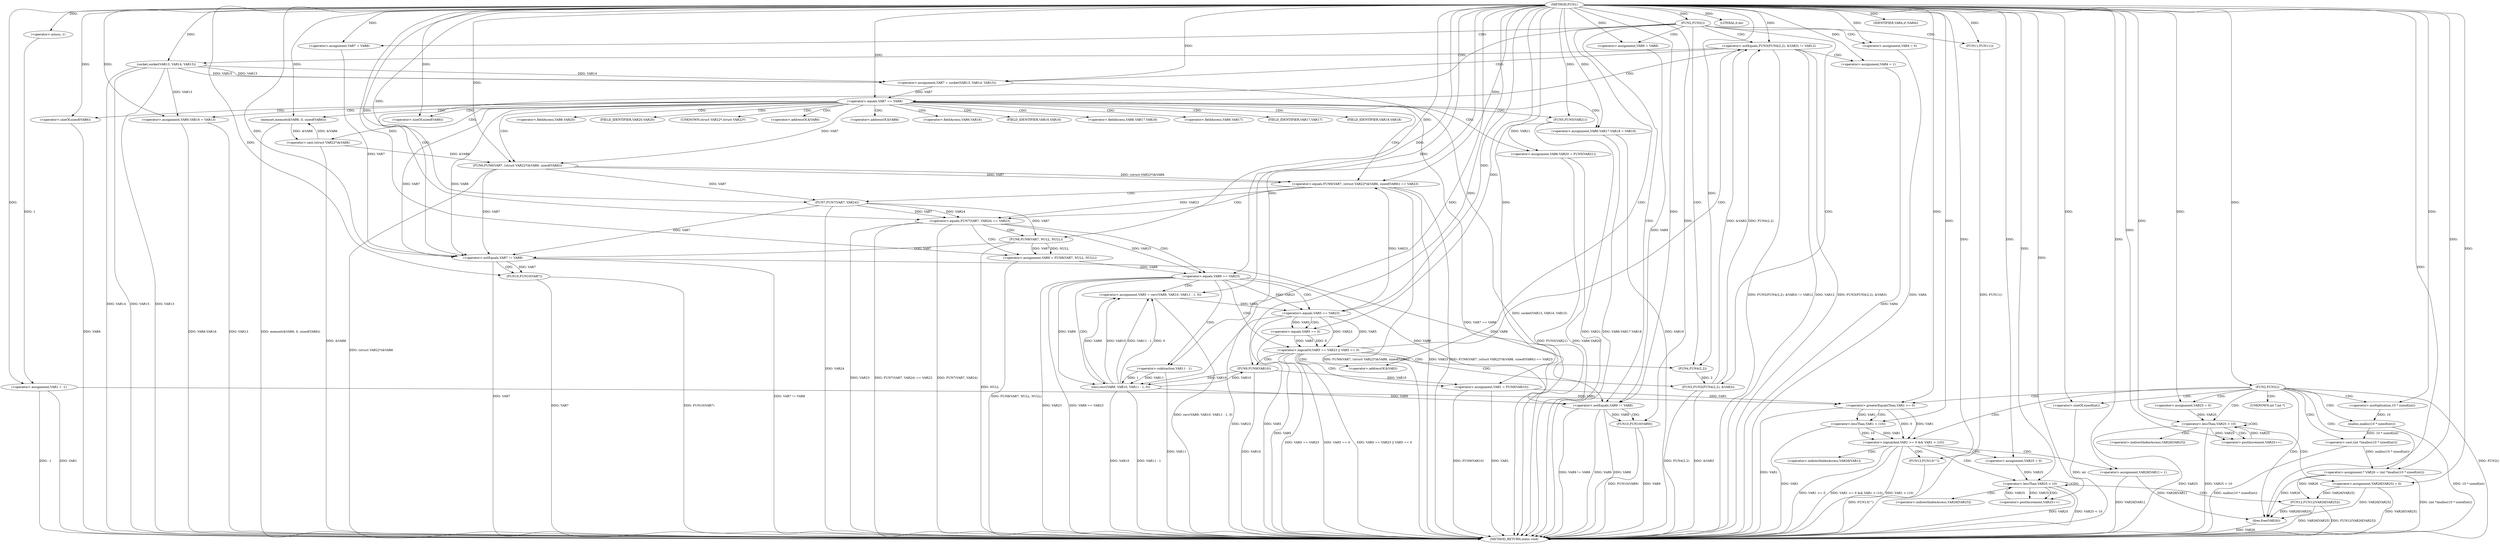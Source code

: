 digraph FUN1 {  
"1000100" [label = "(METHOD,FUN1)" ]
"1000318" [label = "(METHOD_RETURN,static void)" ]
"1000103" [label = "(<operator>.assignment,VAR1 = -1)" ]
"1000105" [label = "(<operator>.minus,-1)" ]
"1000108" [label = "(FUN2,FUN2())" ]
"1000113" [label = "(<operator>.assignment,VAR4 = 0)" ]
"1000119" [label = "(<operator>.assignment,VAR7 = VAR8)" ]
"1000123" [label = "(<operator>.assignment,VAR9 = VAR8)" ]
"1000130" [label = "(<operator>.notEquals,FUN3(FUN4(2,2), &VAR3) != VAR12)" ]
"1000131" [label = "(FUN3,FUN3(FUN4(2,2), &VAR3))" ]
"1000132" [label = "(FUN4,FUN4(2,2))" ]
"1000140" [label = "(<operator>.assignment,VAR4 = 1)" ]
"1000143" [label = "(<operator>.assignment,VAR7 = socket(VAR13, VAR14, VAR15))" ]
"1000145" [label = "(socket,socket(VAR13, VAR14, VAR15))" ]
"1000150" [label = "(<operator>.equals,VAR7 == VAR8)" ]
"1000155" [label = "(memset,memset(&VAR6, 0, sizeof(VAR6)))" ]
"1000159" [label = "(<operator>.sizeOf,sizeof(VAR6))" ]
"1000161" [label = "(<operator>.assignment,VAR6.VAR16 = VAR13)" ]
"1000166" [label = "(<operator>.assignment,VAR6.VAR17.VAR18 = VAR19)" ]
"1000173" [label = "(<operator>.assignment,VAR6.VAR20 = FUN5(VAR21))" ]
"1000177" [label = "(FUN5,FUN5(VAR21))" ]
"1000180" [label = "(<operator>.equals,FUN6(VAR7, (struct VAR22*)&VAR6, sizeof(VAR6)) == VAR23)" ]
"1000181" [label = "(FUN6,FUN6(VAR7, (struct VAR22*)&VAR6, sizeof(VAR6)))" ]
"1000183" [label = "(<operator>.cast,(struct VAR22*)&VAR6)" ]
"1000187" [label = "(<operator>.sizeOf,sizeof(VAR6))" ]
"1000193" [label = "(<operator>.equals,FUN7(VAR7, VAR24) == VAR23)" ]
"1000194" [label = "(FUN7,FUN7(VAR7, VAR24))" ]
"1000200" [label = "(<operator>.assignment,VAR9 = FUN8(VAR7, NULL, NULL))" ]
"1000202" [label = "(FUN8,FUN8(VAR7, NULL, NULL))" ]
"1000207" [label = "(<operator>.equals,VAR9 == VAR23)" ]
"1000212" [label = "(<operator>.assignment,VAR5 = recv(VAR9, VAR10, VAR11 - 1, 0))" ]
"1000214" [label = "(recv,recv(VAR9, VAR10, VAR11 - 1, 0))" ]
"1000217" [label = "(<operator>.subtraction,VAR11 - 1)" ]
"1000222" [label = "(<operator>.logicalOr,VAR5 == VAR23 || VAR5 == 0)" ]
"1000223" [label = "(<operator>.equals,VAR5 == VAR23)" ]
"1000226" [label = "(<operator>.equals,VAR5 == 0)" ]
"1000231" [label = "(<operator>.assignment,VAR1 = FUN9(VAR10))" ]
"1000233" [label = "(FUN9,FUN9(VAR10))" ]
"1000235" [label = "(LITERAL,0,do)" ]
"1000237" [label = "(<operator>.notEquals,VAR7 != VAR8)" ]
"1000241" [label = "(FUN10,FUN10(VAR7))" ]
"1000244" [label = "(<operator>.notEquals,VAR9 != VAR8)" ]
"1000248" [label = "(FUN10,FUN10(VAR9))" ]
"1000251" [label = "(IDENTIFIER,VAR4,if (VAR4))" ]
"1000253" [label = "(FUN11,FUN11())" ]
"1000255" [label = "(FUN2,FUN2())" ]
"1000260" [label = "(<operator>.assignment,* VAR26 = (int *)malloc(10 * sizeof(int)))" ]
"1000262" [label = "(<operator>.cast,(int *)malloc(10 * sizeof(int)))" ]
"1000264" [label = "(malloc,malloc(10 * sizeof(int)))" ]
"1000265" [label = "(<operator>.multiplication,10 * sizeof(int))" ]
"1000267" [label = "(<operator>.sizeOf,sizeof(int))" ]
"1000270" [label = "(<operator>.assignment,VAR25 = 0)" ]
"1000273" [label = "(<operator>.lessThan,VAR25 < 10)" ]
"1000276" [label = "(<operator>.postIncrement,VAR25++)" ]
"1000279" [label = "(<operator>.assignment,VAR26[VAR25] = 0)" ]
"1000285" [label = "(<operator>.logicalAnd,VAR1 >= 0 && VAR1 < (10))" ]
"1000286" [label = "(<operator>.greaterEqualsThan,VAR1 >= 0)" ]
"1000289" [label = "(<operator>.lessThan,VAR1 < (10))" ]
"1000293" [label = "(<operator>.assignment,VAR26[VAR1] = 1)" ]
"1000299" [label = "(<operator>.assignment,VAR25 = 0)" ]
"1000302" [label = "(<operator>.lessThan,VAR25 < 10)" ]
"1000305" [label = "(<operator>.postIncrement,VAR25++)" ]
"1000308" [label = "(FUN12,FUN12(VAR26[VAR25]))" ]
"1000314" [label = "(FUN13,FUN13(\"\"))" ]
"1000316" [label = "(free,free(VAR26))" ]
"1000135" [label = "(<operator>.addressOf,&VAR3)" ]
"1000156" [label = "(<operator>.addressOf,&VAR6)" ]
"1000162" [label = "(<operator>.fieldAccess,VAR6.VAR16)" ]
"1000164" [label = "(FIELD_IDENTIFIER,VAR16,VAR16)" ]
"1000167" [label = "(<operator>.fieldAccess,VAR6.VAR17.VAR18)" ]
"1000168" [label = "(<operator>.fieldAccess,VAR6.VAR17)" ]
"1000170" [label = "(FIELD_IDENTIFIER,VAR17,VAR17)" ]
"1000171" [label = "(FIELD_IDENTIFIER,VAR18,VAR18)" ]
"1000174" [label = "(<operator>.fieldAccess,VAR6.VAR20)" ]
"1000176" [label = "(FIELD_IDENTIFIER,VAR20,VAR20)" ]
"1000184" [label = "(UNKNOWN,struct VAR22*,struct VAR22*)" ]
"1000185" [label = "(<operator>.addressOf,&VAR6)" ]
"1000263" [label = "(UNKNOWN,int *,int *)" ]
"1000280" [label = "(<operator>.indirectIndexAccess,VAR26[VAR25])" ]
"1000294" [label = "(<operator>.indirectIndexAccess,VAR26[VAR1])" ]
"1000309" [label = "(<operator>.indirectIndexAccess,VAR26[VAR25])" ]
  "1000183" -> "1000318"  [ label = "DDG: &VAR6"] 
  "1000180" -> "1000318"  [ label = "DDG: FUN6(VAR7, (struct VAR22*)&VAR6, sizeof(VAR6))"] 
  "1000207" -> "1000318"  [ label = "DDG: VAR9 == VAR23"] 
  "1000248" -> "1000318"  [ label = "DDG: FUN10(VAR9)"] 
  "1000187" -> "1000318"  [ label = "DDG: VAR6"] 
  "1000177" -> "1000318"  [ label = "DDG: VAR21"] 
  "1000130" -> "1000318"  [ label = "DDG: FUN3(FUN4(2,2), &VAR3) != VAR12"] 
  "1000285" -> "1000318"  [ label = "DDG: VAR1 >= 0"] 
  "1000308" -> "1000318"  [ label = "DDG: VAR26[VAR25]"] 
  "1000166" -> "1000318"  [ label = "DDG: VAR19"] 
  "1000223" -> "1000318"  [ label = "DDG: VAR23"] 
  "1000193" -> "1000318"  [ label = "DDG: FUN7(VAR7, VAR24)"] 
  "1000226" -> "1000318"  [ label = "DDG: VAR5"] 
  "1000222" -> "1000318"  [ label = "DDG: VAR5 == VAR23"] 
  "1000237" -> "1000318"  [ label = "DDG: VAR7 != VAR8"] 
  "1000207" -> "1000318"  [ label = "DDG: VAR23"] 
  "1000285" -> "1000318"  [ label = "DDG: VAR1 >= 0 && VAR1 < (10)"] 
  "1000293" -> "1000318"  [ label = "DDG: VAR26[VAR1]"] 
  "1000231" -> "1000318"  [ label = "DDG: FUN9(VAR10)"] 
  "1000253" -> "1000318"  [ label = "DDG: FUN11()"] 
  "1000289" -> "1000318"  [ label = "DDG: VAR1"] 
  "1000279" -> "1000318"  [ label = "DDG: VAR26[VAR25]"] 
  "1000214" -> "1000318"  [ label = "DDG: VAR10"] 
  "1000286" -> "1000318"  [ label = "DDG: VAR1"] 
  "1000255" -> "1000318"  [ label = "DDG: FUN2()"] 
  "1000103" -> "1000318"  [ label = "DDG: VAR1"] 
  "1000302" -> "1000318"  [ label = "DDG: VAR25"] 
  "1000222" -> "1000318"  [ label = "DDG: VAR5 == 0"] 
  "1000103" -> "1000318"  [ label = "DDG: -1"] 
  "1000214" -> "1000318"  [ label = "DDG: VAR11 - 1"] 
  "1000212" -> "1000318"  [ label = "DDG: recv(VAR9, VAR10, VAR11 - 1, 0)"] 
  "1000180" -> "1000318"  [ label = "DDG: VAR23"] 
  "1000237" -> "1000318"  [ label = "DDG: VAR7"] 
  "1000113" -> "1000318"  [ label = "DDG: VAR4"] 
  "1000131" -> "1000318"  [ label = "DDG: FUN4(2,2)"] 
  "1000140" -> "1000318"  [ label = "DDG: VAR4"] 
  "1000264" -> "1000318"  [ label = "DDG: 10 * sizeof(int)"] 
  "1000267" -> "1000318"  [ label = "DDG: int"] 
  "1000155" -> "1000318"  [ label = "DDG: memset(&VAR6, 0, sizeof(VAR6))"] 
  "1000166" -> "1000318"  [ label = "DDG: VAR6.VAR17.VAR18"] 
  "1000285" -> "1000318"  [ label = "DDG: VAR1 < (10)"] 
  "1000273" -> "1000318"  [ label = "DDG: VAR25"] 
  "1000180" -> "1000318"  [ label = "DDG: FUN6(VAR7, (struct VAR22*)&VAR6, sizeof(VAR6)) == VAR23"] 
  "1000262" -> "1000318"  [ label = "DDG: malloc(10 * sizeof(int))"] 
  "1000217" -> "1000318"  [ label = "DDG: VAR11"] 
  "1000222" -> "1000318"  [ label = "DDG: VAR5 == VAR23 || VAR5 == 0"] 
  "1000145" -> "1000318"  [ label = "DDG: VAR15"] 
  "1000302" -> "1000318"  [ label = "DDG: VAR25 < 10"] 
  "1000260" -> "1000318"  [ label = "DDG: (int *)malloc(10 * sizeof(int))"] 
  "1000193" -> "1000318"  [ label = "DDG: VAR23"] 
  "1000273" -> "1000318"  [ label = "DDG: VAR25 < 10"] 
  "1000231" -> "1000318"  [ label = "DDG: VAR1"] 
  "1000131" -> "1000318"  [ label = "DDG: &VAR3"] 
  "1000193" -> "1000318"  [ label = "DDG: FUN7(VAR7, VAR24) == VAR23"] 
  "1000233" -> "1000318"  [ label = "DDG: VAR10"] 
  "1000241" -> "1000318"  [ label = "DDG: VAR7"] 
  "1000143" -> "1000318"  [ label = "DDG: socket(VAR13, VAR14, VAR15)"] 
  "1000173" -> "1000318"  [ label = "DDG: FUN5(VAR21)"] 
  "1000244" -> "1000318"  [ label = "DDG: VAR9 != VAR8"] 
  "1000150" -> "1000318"  [ label = "DDG: VAR7 == VAR8"] 
  "1000202" -> "1000318"  [ label = "DDG: NULL"] 
  "1000244" -> "1000318"  [ label = "DDG: VAR9"] 
  "1000308" -> "1000318"  [ label = "DDG: FUN12(VAR26[VAR25])"] 
  "1000194" -> "1000318"  [ label = "DDG: VAR24"] 
  "1000161" -> "1000318"  [ label = "DDG: VAR6.VAR16"] 
  "1000244" -> "1000318"  [ label = "DDG: VAR8"] 
  "1000314" -> "1000318"  [ label = "DDG: FUN13(\"\")"] 
  "1000145" -> "1000318"  [ label = "DDG: VAR13"] 
  "1000241" -> "1000318"  [ label = "DDG: FUN10(VAR7)"] 
  "1000145" -> "1000318"  [ label = "DDG: VAR14"] 
  "1000181" -> "1000318"  [ label = "DDG: (struct VAR22*)&VAR6"] 
  "1000173" -> "1000318"  [ label = "DDG: VAR6.VAR20"] 
  "1000130" -> "1000318"  [ label = "DDG: VAR12"] 
  "1000248" -> "1000318"  [ label = "DDG: VAR9"] 
  "1000223" -> "1000318"  [ label = "DDG: VAR5"] 
  "1000316" -> "1000318"  [ label = "DDG: VAR26"] 
  "1000161" -> "1000318"  [ label = "DDG: VAR13"] 
  "1000130" -> "1000318"  [ label = "DDG: FUN3(FUN4(2,2), &VAR3)"] 
  "1000200" -> "1000318"  [ label = "DDG: FUN8(VAR7, NULL, NULL)"] 
  "1000105" -> "1000103"  [ label = "DDG: 1"] 
  "1000100" -> "1000103"  [ label = "DDG: "] 
  "1000100" -> "1000105"  [ label = "DDG: "] 
  "1000100" -> "1000108"  [ label = "DDG: "] 
  "1000100" -> "1000113"  [ label = "DDG: "] 
  "1000100" -> "1000119"  [ label = "DDG: "] 
  "1000100" -> "1000123"  [ label = "DDG: "] 
  "1000131" -> "1000130"  [ label = "DDG: FUN4(2,2)"] 
  "1000131" -> "1000130"  [ label = "DDG: &VAR3"] 
  "1000132" -> "1000131"  [ label = "DDG: 2"] 
  "1000100" -> "1000132"  [ label = "DDG: "] 
  "1000100" -> "1000130"  [ label = "DDG: "] 
  "1000100" -> "1000140"  [ label = "DDG: "] 
  "1000145" -> "1000143"  [ label = "DDG: VAR13"] 
  "1000145" -> "1000143"  [ label = "DDG: VAR14"] 
  "1000145" -> "1000143"  [ label = "DDG: VAR15"] 
  "1000100" -> "1000143"  [ label = "DDG: "] 
  "1000100" -> "1000145"  [ label = "DDG: "] 
  "1000143" -> "1000150"  [ label = "DDG: VAR7"] 
  "1000100" -> "1000150"  [ label = "DDG: "] 
  "1000183" -> "1000155"  [ label = "DDG: &VAR6"] 
  "1000100" -> "1000155"  [ label = "DDG: "] 
  "1000100" -> "1000159"  [ label = "DDG: "] 
  "1000145" -> "1000161"  [ label = "DDG: VAR13"] 
  "1000100" -> "1000161"  [ label = "DDG: "] 
  "1000100" -> "1000166"  [ label = "DDG: "] 
  "1000177" -> "1000173"  [ label = "DDG: VAR21"] 
  "1000100" -> "1000177"  [ label = "DDG: "] 
  "1000181" -> "1000180"  [ label = "DDG: VAR7"] 
  "1000181" -> "1000180"  [ label = "DDG: (struct VAR22*)&VAR6"] 
  "1000150" -> "1000181"  [ label = "DDG: VAR7"] 
  "1000100" -> "1000181"  [ label = "DDG: "] 
  "1000183" -> "1000181"  [ label = "DDG: &VAR6"] 
  "1000155" -> "1000183"  [ label = "DDG: &VAR6"] 
  "1000100" -> "1000187"  [ label = "DDG: "] 
  "1000223" -> "1000180"  [ label = "DDG: VAR23"] 
  "1000100" -> "1000180"  [ label = "DDG: "] 
  "1000194" -> "1000193"  [ label = "DDG: VAR7"] 
  "1000194" -> "1000193"  [ label = "DDG: VAR24"] 
  "1000181" -> "1000194"  [ label = "DDG: VAR7"] 
  "1000100" -> "1000194"  [ label = "DDG: "] 
  "1000180" -> "1000193"  [ label = "DDG: VAR23"] 
  "1000100" -> "1000193"  [ label = "DDG: "] 
  "1000202" -> "1000200"  [ label = "DDG: VAR7"] 
  "1000202" -> "1000200"  [ label = "DDG: NULL"] 
  "1000100" -> "1000200"  [ label = "DDG: "] 
  "1000194" -> "1000202"  [ label = "DDG: VAR7"] 
  "1000100" -> "1000202"  [ label = "DDG: "] 
  "1000200" -> "1000207"  [ label = "DDG: VAR9"] 
  "1000100" -> "1000207"  [ label = "DDG: "] 
  "1000193" -> "1000207"  [ label = "DDG: VAR23"] 
  "1000214" -> "1000212"  [ label = "DDG: VAR9"] 
  "1000214" -> "1000212"  [ label = "DDG: VAR10"] 
  "1000214" -> "1000212"  [ label = "DDG: VAR11 - 1"] 
  "1000214" -> "1000212"  [ label = "DDG: 0"] 
  "1000100" -> "1000212"  [ label = "DDG: "] 
  "1000207" -> "1000214"  [ label = "DDG: VAR9"] 
  "1000100" -> "1000214"  [ label = "DDG: "] 
  "1000233" -> "1000214"  [ label = "DDG: VAR10"] 
  "1000217" -> "1000214"  [ label = "DDG: VAR11"] 
  "1000217" -> "1000214"  [ label = "DDG: 1"] 
  "1000100" -> "1000217"  [ label = "DDG: "] 
  "1000223" -> "1000222"  [ label = "DDG: VAR5"] 
  "1000223" -> "1000222"  [ label = "DDG: VAR23"] 
  "1000212" -> "1000223"  [ label = "DDG: VAR5"] 
  "1000100" -> "1000223"  [ label = "DDG: "] 
  "1000207" -> "1000223"  [ label = "DDG: VAR23"] 
  "1000226" -> "1000222"  [ label = "DDG: VAR5"] 
  "1000226" -> "1000222"  [ label = "DDG: 0"] 
  "1000223" -> "1000226"  [ label = "DDG: VAR5"] 
  "1000100" -> "1000226"  [ label = "DDG: "] 
  "1000233" -> "1000231"  [ label = "DDG: VAR10"] 
  "1000100" -> "1000231"  [ label = "DDG: "] 
  "1000214" -> "1000233"  [ label = "DDG: VAR10"] 
  "1000100" -> "1000233"  [ label = "DDG: "] 
  "1000100" -> "1000235"  [ label = "DDG: "] 
  "1000181" -> "1000237"  [ label = "DDG: VAR7"] 
  "1000150" -> "1000237"  [ label = "DDG: VAR7"] 
  "1000194" -> "1000237"  [ label = "DDG: VAR7"] 
  "1000202" -> "1000237"  [ label = "DDG: VAR7"] 
  "1000119" -> "1000237"  [ label = "DDG: VAR7"] 
  "1000100" -> "1000237"  [ label = "DDG: "] 
  "1000150" -> "1000237"  [ label = "DDG: VAR8"] 
  "1000237" -> "1000241"  [ label = "DDG: VAR7"] 
  "1000100" -> "1000241"  [ label = "DDG: "] 
  "1000207" -> "1000244"  [ label = "DDG: VAR9"] 
  "1000214" -> "1000244"  [ label = "DDG: VAR9"] 
  "1000123" -> "1000244"  [ label = "DDG: VAR9"] 
  "1000100" -> "1000244"  [ label = "DDG: "] 
  "1000237" -> "1000244"  [ label = "DDG: VAR8"] 
  "1000244" -> "1000248"  [ label = "DDG: VAR9"] 
  "1000100" -> "1000248"  [ label = "DDG: "] 
  "1000100" -> "1000251"  [ label = "DDG: "] 
  "1000100" -> "1000253"  [ label = "DDG: "] 
  "1000100" -> "1000255"  [ label = "DDG: "] 
  "1000262" -> "1000260"  [ label = "DDG: malloc(10 * sizeof(int))"] 
  "1000100" -> "1000260"  [ label = "DDG: "] 
  "1000264" -> "1000262"  [ label = "DDG: 10 * sizeof(int)"] 
  "1000265" -> "1000264"  [ label = "DDG: 10"] 
  "1000100" -> "1000265"  [ label = "DDG: "] 
  "1000100" -> "1000267"  [ label = "DDG: "] 
  "1000100" -> "1000270"  [ label = "DDG: "] 
  "1000276" -> "1000273"  [ label = "DDG: VAR25"] 
  "1000270" -> "1000273"  [ label = "DDG: VAR25"] 
  "1000100" -> "1000273"  [ label = "DDG: "] 
  "1000273" -> "1000276"  [ label = "DDG: VAR25"] 
  "1000100" -> "1000276"  [ label = "DDG: "] 
  "1000100" -> "1000279"  [ label = "DDG: "] 
  "1000286" -> "1000285"  [ label = "DDG: VAR1"] 
  "1000286" -> "1000285"  [ label = "DDG: 0"] 
  "1000103" -> "1000286"  [ label = "DDG: VAR1"] 
  "1000231" -> "1000286"  [ label = "DDG: VAR1"] 
  "1000100" -> "1000286"  [ label = "DDG: "] 
  "1000289" -> "1000285"  [ label = "DDG: VAR1"] 
  "1000289" -> "1000285"  [ label = "DDG: 10"] 
  "1000286" -> "1000289"  [ label = "DDG: VAR1"] 
  "1000100" -> "1000289"  [ label = "DDG: "] 
  "1000100" -> "1000293"  [ label = "DDG: "] 
  "1000100" -> "1000299"  [ label = "DDG: "] 
  "1000305" -> "1000302"  [ label = "DDG: VAR25"] 
  "1000299" -> "1000302"  [ label = "DDG: VAR25"] 
  "1000100" -> "1000302"  [ label = "DDG: "] 
  "1000302" -> "1000305"  [ label = "DDG: VAR25"] 
  "1000100" -> "1000305"  [ label = "DDG: "] 
  "1000279" -> "1000308"  [ label = "DDG: VAR26[VAR25]"] 
  "1000260" -> "1000308"  [ label = "DDG: VAR26"] 
  "1000100" -> "1000314"  [ label = "DDG: "] 
  "1000308" -> "1000316"  [ label = "DDG: VAR26[VAR25]"] 
  "1000293" -> "1000316"  [ label = "DDG: VAR26[VAR1]"] 
  "1000279" -> "1000316"  [ label = "DDG: VAR26[VAR25]"] 
  "1000260" -> "1000316"  [ label = "DDG: VAR26"] 
  "1000100" -> "1000316"  [ label = "DDG: "] 
  "1000108" -> "1000244"  [ label = "CDG: "] 
  "1000108" -> "1000132"  [ label = "CDG: "] 
  "1000108" -> "1000123"  [ label = "CDG: "] 
  "1000108" -> "1000130"  [ label = "CDG: "] 
  "1000108" -> "1000119"  [ label = "CDG: "] 
  "1000108" -> "1000135"  [ label = "CDG: "] 
  "1000108" -> "1000131"  [ label = "CDG: "] 
  "1000108" -> "1000113"  [ label = "CDG: "] 
  "1000108" -> "1000237"  [ label = "CDG: "] 
  "1000108" -> "1000253"  [ label = "CDG: "] 
  "1000130" -> "1000150"  [ label = "CDG: "] 
  "1000130" -> "1000145"  [ label = "CDG: "] 
  "1000130" -> "1000143"  [ label = "CDG: "] 
  "1000130" -> "1000140"  [ label = "CDG: "] 
  "1000150" -> "1000164"  [ label = "CDG: "] 
  "1000150" -> "1000174"  [ label = "CDG: "] 
  "1000150" -> "1000156"  [ label = "CDG: "] 
  "1000150" -> "1000161"  [ label = "CDG: "] 
  "1000150" -> "1000166"  [ label = "CDG: "] 
  "1000150" -> "1000180"  [ label = "CDG: "] 
  "1000150" -> "1000183"  [ label = "CDG: "] 
  "1000150" -> "1000167"  [ label = "CDG: "] 
  "1000150" -> "1000176"  [ label = "CDG: "] 
  "1000150" -> "1000187"  [ label = "CDG: "] 
  "1000150" -> "1000185"  [ label = "CDG: "] 
  "1000150" -> "1000168"  [ label = "CDG: "] 
  "1000150" -> "1000159"  [ label = "CDG: "] 
  "1000150" -> "1000173"  [ label = "CDG: "] 
  "1000150" -> "1000155"  [ label = "CDG: "] 
  "1000150" -> "1000170"  [ label = "CDG: "] 
  "1000150" -> "1000171"  [ label = "CDG: "] 
  "1000150" -> "1000184"  [ label = "CDG: "] 
  "1000150" -> "1000177"  [ label = "CDG: "] 
  "1000150" -> "1000162"  [ label = "CDG: "] 
  "1000150" -> "1000181"  [ label = "CDG: "] 
  "1000180" -> "1000194"  [ label = "CDG: "] 
  "1000180" -> "1000193"  [ label = "CDG: "] 
  "1000193" -> "1000200"  [ label = "CDG: "] 
  "1000193" -> "1000207"  [ label = "CDG: "] 
  "1000193" -> "1000202"  [ label = "CDG: "] 
  "1000207" -> "1000222"  [ label = "CDG: "] 
  "1000207" -> "1000214"  [ label = "CDG: "] 
  "1000207" -> "1000217"  [ label = "CDG: "] 
  "1000207" -> "1000212"  [ label = "CDG: "] 
  "1000207" -> "1000223"  [ label = "CDG: "] 
  "1000222" -> "1000233"  [ label = "CDG: "] 
  "1000222" -> "1000231"  [ label = "CDG: "] 
  "1000222" -> "1000132"  [ label = "CDG: "] 
  "1000222" -> "1000130"  [ label = "CDG: "] 
  "1000222" -> "1000135"  [ label = "CDG: "] 
  "1000222" -> "1000131"  [ label = "CDG: "] 
  "1000223" -> "1000226"  [ label = "CDG: "] 
  "1000237" -> "1000241"  [ label = "CDG: "] 
  "1000244" -> "1000248"  [ label = "CDG: "] 
  "1000255" -> "1000285"  [ label = "CDG: "] 
  "1000255" -> "1000260"  [ label = "CDG: "] 
  "1000255" -> "1000316"  [ label = "CDG: "] 
  "1000255" -> "1000273"  [ label = "CDG: "] 
  "1000255" -> "1000270"  [ label = "CDG: "] 
  "1000255" -> "1000286"  [ label = "CDG: "] 
  "1000255" -> "1000265"  [ label = "CDG: "] 
  "1000255" -> "1000263"  [ label = "CDG: "] 
  "1000255" -> "1000262"  [ label = "CDG: "] 
  "1000255" -> "1000267"  [ label = "CDG: "] 
  "1000255" -> "1000264"  [ label = "CDG: "] 
  "1000273" -> "1000276"  [ label = "CDG: "] 
  "1000273" -> "1000273"  [ label = "CDG: "] 
  "1000273" -> "1000279"  [ label = "CDG: "] 
  "1000273" -> "1000280"  [ label = "CDG: "] 
  "1000285" -> "1000294"  [ label = "CDG: "] 
  "1000285" -> "1000293"  [ label = "CDG: "] 
  "1000285" -> "1000302"  [ label = "CDG: "] 
  "1000285" -> "1000314"  [ label = "CDG: "] 
  "1000285" -> "1000299"  [ label = "CDG: "] 
  "1000286" -> "1000289"  [ label = "CDG: "] 
  "1000302" -> "1000305"  [ label = "CDG: "] 
  "1000302" -> "1000302"  [ label = "CDG: "] 
  "1000302" -> "1000308"  [ label = "CDG: "] 
  "1000302" -> "1000309"  [ label = "CDG: "] 
}
